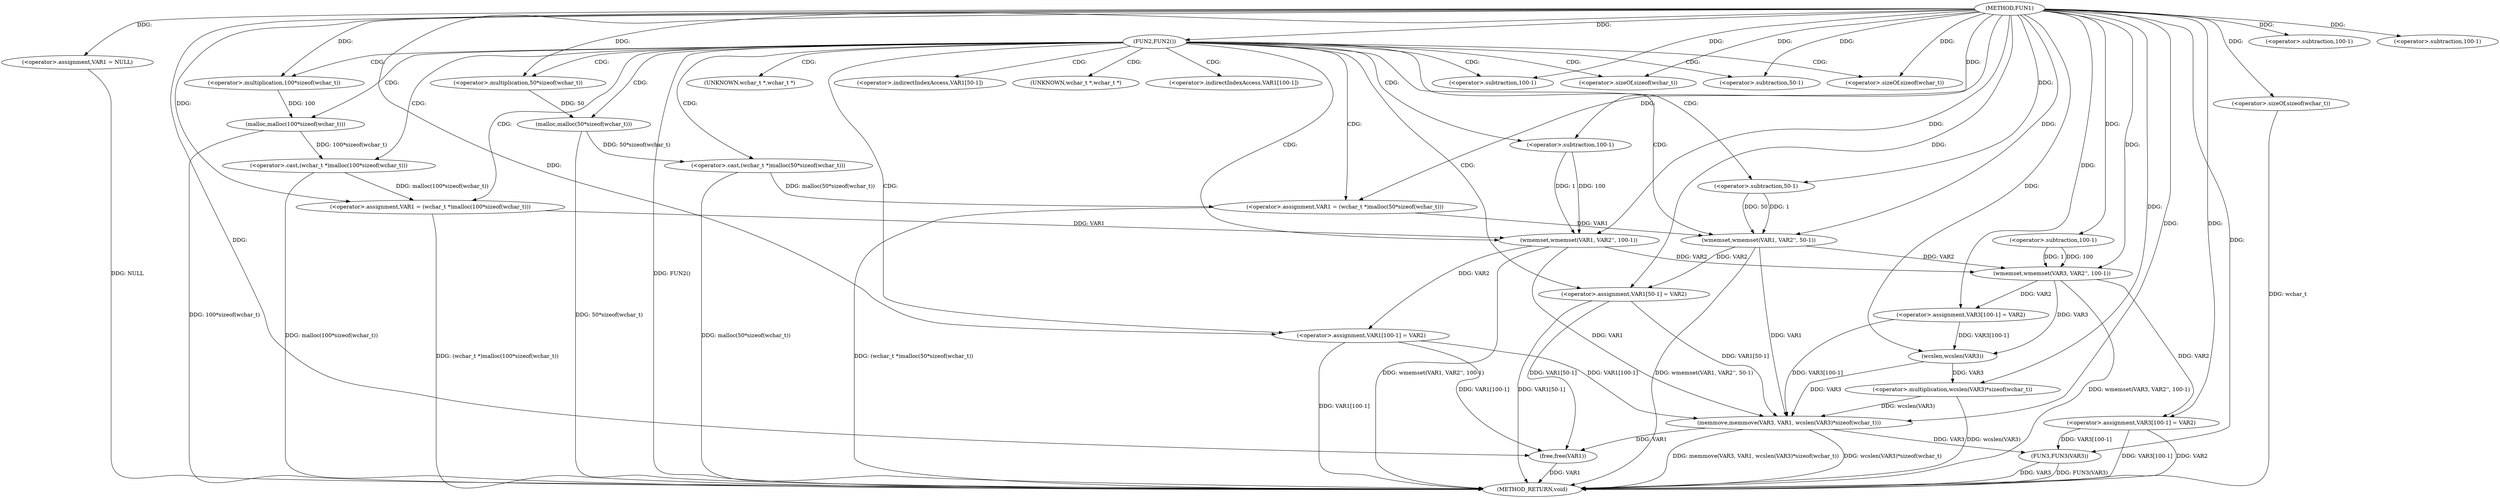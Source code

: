 digraph FUN1 {  
"1000100" [label = "(METHOD,FUN1)" ]
"1000189" [label = "(METHOD_RETURN,void)" ]
"1000103" [label = "(<operator>.assignment,VAR1 = NULL)" ]
"1000107" [label = "(FUN2,FUN2())" ]
"1000109" [label = "(<operator>.assignment,VAR1 = (wchar_t *)malloc(50*sizeof(wchar_t)))" ]
"1000111" [label = "(<operator>.cast,(wchar_t *)malloc(50*sizeof(wchar_t)))" ]
"1000113" [label = "(malloc,malloc(50*sizeof(wchar_t)))" ]
"1000114" [label = "(<operator>.multiplication,50*sizeof(wchar_t))" ]
"1000116" [label = "(<operator>.sizeOf,sizeof(wchar_t))" ]
"1000118" [label = "(wmemset,wmemset(VAR1, VAR2'', 50-1))" ]
"1000121" [label = "(<operator>.subtraction,50-1)" ]
"1000124" [label = "(<operator>.assignment,VAR1[50-1] = VAR2)" ]
"1000127" [label = "(<operator>.subtraction,50-1)" ]
"1000133" [label = "(<operator>.assignment,VAR1 = (wchar_t *)malloc(100*sizeof(wchar_t)))" ]
"1000135" [label = "(<operator>.cast,(wchar_t *)malloc(100*sizeof(wchar_t)))" ]
"1000137" [label = "(malloc,malloc(100*sizeof(wchar_t)))" ]
"1000138" [label = "(<operator>.multiplication,100*sizeof(wchar_t))" ]
"1000140" [label = "(<operator>.sizeOf,sizeof(wchar_t))" ]
"1000142" [label = "(wmemset,wmemset(VAR1, VAR2'', 100-1))" ]
"1000145" [label = "(<operator>.subtraction,100-1)" ]
"1000148" [label = "(<operator>.assignment,VAR1[100-1] = VAR2)" ]
"1000151" [label = "(<operator>.subtraction,100-1)" ]
"1000157" [label = "(wmemset,wmemset(VAR3, VAR2'', 100-1))" ]
"1000160" [label = "(<operator>.subtraction,100-1)" ]
"1000163" [label = "(<operator>.assignment,VAR3[100-1] = VAR2)" ]
"1000166" [label = "(<operator>.subtraction,100-1)" ]
"1000170" [label = "(memmove,memmove(VAR3, VAR1, wcslen(VAR3)*sizeof(wchar_t)))" ]
"1000173" [label = "(<operator>.multiplication,wcslen(VAR3)*sizeof(wchar_t))" ]
"1000174" [label = "(wcslen,wcslen(VAR3))" ]
"1000176" [label = "(<operator>.sizeOf,sizeof(wchar_t))" ]
"1000178" [label = "(<operator>.assignment,VAR3[100-1] = VAR2)" ]
"1000181" [label = "(<operator>.subtraction,100-1)" ]
"1000185" [label = "(FUN3,FUN3(VAR3))" ]
"1000187" [label = "(free,free(VAR1))" ]
"1000112" [label = "(UNKNOWN,wchar_t *,wchar_t *)" ]
"1000125" [label = "(<operator>.indirectIndexAccess,VAR1[50-1])" ]
"1000136" [label = "(UNKNOWN,wchar_t *,wchar_t *)" ]
"1000149" [label = "(<operator>.indirectIndexAccess,VAR1[100-1])" ]
  "1000185" -> "1000189"  [ label = "DDG: VAR3"] 
  "1000124" -> "1000189"  [ label = "DDG: VAR1[50-1]"] 
  "1000185" -> "1000189"  [ label = "DDG: FUN3(VAR3)"] 
  "1000107" -> "1000189"  [ label = "DDG: FUN2()"] 
  "1000157" -> "1000189"  [ label = "DDG: wmemset(VAR3, VAR2'', 100-1)"] 
  "1000178" -> "1000189"  [ label = "DDG: VAR3[100-1]"] 
  "1000103" -> "1000189"  [ label = "DDG: NULL"] 
  "1000113" -> "1000189"  [ label = "DDG: 50*sizeof(wchar_t)"] 
  "1000178" -> "1000189"  [ label = "DDG: VAR2"] 
  "1000118" -> "1000189"  [ label = "DDG: wmemset(VAR1, VAR2'', 50-1)"] 
  "1000137" -> "1000189"  [ label = "DDG: 100*sizeof(wchar_t)"] 
  "1000109" -> "1000189"  [ label = "DDG: (wchar_t *)malloc(50*sizeof(wchar_t))"] 
  "1000187" -> "1000189"  [ label = "DDG: VAR1"] 
  "1000142" -> "1000189"  [ label = "DDG: wmemset(VAR1, VAR2'', 100-1)"] 
  "1000148" -> "1000189"  [ label = "DDG: VAR1[100-1]"] 
  "1000133" -> "1000189"  [ label = "DDG: (wchar_t *)malloc(100*sizeof(wchar_t))"] 
  "1000111" -> "1000189"  [ label = "DDG: malloc(50*sizeof(wchar_t))"] 
  "1000170" -> "1000189"  [ label = "DDG: wcslen(VAR3)*sizeof(wchar_t)"] 
  "1000176" -> "1000189"  [ label = "DDG: wchar_t"] 
  "1000170" -> "1000189"  [ label = "DDG: memmove(VAR3, VAR1, wcslen(VAR3)*sizeof(wchar_t))"] 
  "1000173" -> "1000189"  [ label = "DDG: wcslen(VAR3)"] 
  "1000135" -> "1000189"  [ label = "DDG: malloc(100*sizeof(wchar_t))"] 
  "1000100" -> "1000103"  [ label = "DDG: "] 
  "1000100" -> "1000107"  [ label = "DDG: "] 
  "1000111" -> "1000109"  [ label = "DDG: malloc(50*sizeof(wchar_t))"] 
  "1000100" -> "1000109"  [ label = "DDG: "] 
  "1000113" -> "1000111"  [ label = "DDG: 50*sizeof(wchar_t)"] 
  "1000114" -> "1000113"  [ label = "DDG: 50"] 
  "1000100" -> "1000114"  [ label = "DDG: "] 
  "1000100" -> "1000116"  [ label = "DDG: "] 
  "1000109" -> "1000118"  [ label = "DDG: VAR1"] 
  "1000100" -> "1000118"  [ label = "DDG: "] 
  "1000121" -> "1000118"  [ label = "DDG: 50"] 
  "1000121" -> "1000118"  [ label = "DDG: 1"] 
  "1000100" -> "1000121"  [ label = "DDG: "] 
  "1000118" -> "1000124"  [ label = "DDG: VAR2"] 
  "1000100" -> "1000124"  [ label = "DDG: "] 
  "1000100" -> "1000127"  [ label = "DDG: "] 
  "1000135" -> "1000133"  [ label = "DDG: malloc(100*sizeof(wchar_t))"] 
  "1000100" -> "1000133"  [ label = "DDG: "] 
  "1000137" -> "1000135"  [ label = "DDG: 100*sizeof(wchar_t)"] 
  "1000138" -> "1000137"  [ label = "DDG: 100"] 
  "1000100" -> "1000138"  [ label = "DDG: "] 
  "1000100" -> "1000140"  [ label = "DDG: "] 
  "1000133" -> "1000142"  [ label = "DDG: VAR1"] 
  "1000100" -> "1000142"  [ label = "DDG: "] 
  "1000145" -> "1000142"  [ label = "DDG: 100"] 
  "1000145" -> "1000142"  [ label = "DDG: 1"] 
  "1000100" -> "1000145"  [ label = "DDG: "] 
  "1000142" -> "1000148"  [ label = "DDG: VAR2"] 
  "1000100" -> "1000148"  [ label = "DDG: "] 
  "1000100" -> "1000151"  [ label = "DDG: "] 
  "1000100" -> "1000157"  [ label = "DDG: "] 
  "1000118" -> "1000157"  [ label = "DDG: VAR2"] 
  "1000142" -> "1000157"  [ label = "DDG: VAR2"] 
  "1000160" -> "1000157"  [ label = "DDG: 100"] 
  "1000160" -> "1000157"  [ label = "DDG: 1"] 
  "1000100" -> "1000160"  [ label = "DDG: "] 
  "1000157" -> "1000163"  [ label = "DDG: VAR2"] 
  "1000100" -> "1000163"  [ label = "DDG: "] 
  "1000100" -> "1000166"  [ label = "DDG: "] 
  "1000163" -> "1000170"  [ label = "DDG: VAR3[100-1]"] 
  "1000174" -> "1000170"  [ label = "DDG: VAR3"] 
  "1000100" -> "1000170"  [ label = "DDG: "] 
  "1000124" -> "1000170"  [ label = "DDG: VAR1[50-1]"] 
  "1000148" -> "1000170"  [ label = "DDG: VAR1[100-1]"] 
  "1000142" -> "1000170"  [ label = "DDG: VAR1"] 
  "1000118" -> "1000170"  [ label = "DDG: VAR1"] 
  "1000173" -> "1000170"  [ label = "DDG: wcslen(VAR3)"] 
  "1000174" -> "1000173"  [ label = "DDG: VAR3"] 
  "1000163" -> "1000174"  [ label = "DDG: VAR3[100-1]"] 
  "1000157" -> "1000174"  [ label = "DDG: VAR3"] 
  "1000100" -> "1000174"  [ label = "DDG: "] 
  "1000100" -> "1000173"  [ label = "DDG: "] 
  "1000100" -> "1000176"  [ label = "DDG: "] 
  "1000100" -> "1000178"  [ label = "DDG: "] 
  "1000157" -> "1000178"  [ label = "DDG: VAR2"] 
  "1000100" -> "1000181"  [ label = "DDG: "] 
  "1000178" -> "1000185"  [ label = "DDG: VAR3[100-1]"] 
  "1000170" -> "1000185"  [ label = "DDG: VAR3"] 
  "1000100" -> "1000185"  [ label = "DDG: "] 
  "1000170" -> "1000187"  [ label = "DDG: VAR1"] 
  "1000124" -> "1000187"  [ label = "DDG: VAR1[50-1]"] 
  "1000148" -> "1000187"  [ label = "DDG: VAR1[100-1]"] 
  "1000100" -> "1000187"  [ label = "DDG: "] 
  "1000107" -> "1000112"  [ label = "CDG: "] 
  "1000107" -> "1000121"  [ label = "CDG: "] 
  "1000107" -> "1000125"  [ label = "CDG: "] 
  "1000107" -> "1000116"  [ label = "CDG: "] 
  "1000107" -> "1000113"  [ label = "CDG: "] 
  "1000107" -> "1000127"  [ label = "CDG: "] 
  "1000107" -> "1000111"  [ label = "CDG: "] 
  "1000107" -> "1000109"  [ label = "CDG: "] 
  "1000107" -> "1000142"  [ label = "CDG: "] 
  "1000107" -> "1000137"  [ label = "CDG: "] 
  "1000107" -> "1000124"  [ label = "CDG: "] 
  "1000107" -> "1000151"  [ label = "CDG: "] 
  "1000107" -> "1000145"  [ label = "CDG: "] 
  "1000107" -> "1000135"  [ label = "CDG: "] 
  "1000107" -> "1000114"  [ label = "CDG: "] 
  "1000107" -> "1000148"  [ label = "CDG: "] 
  "1000107" -> "1000133"  [ label = "CDG: "] 
  "1000107" -> "1000136"  [ label = "CDG: "] 
  "1000107" -> "1000118"  [ label = "CDG: "] 
  "1000107" -> "1000149"  [ label = "CDG: "] 
  "1000107" -> "1000140"  [ label = "CDG: "] 
  "1000107" -> "1000138"  [ label = "CDG: "] 
}

